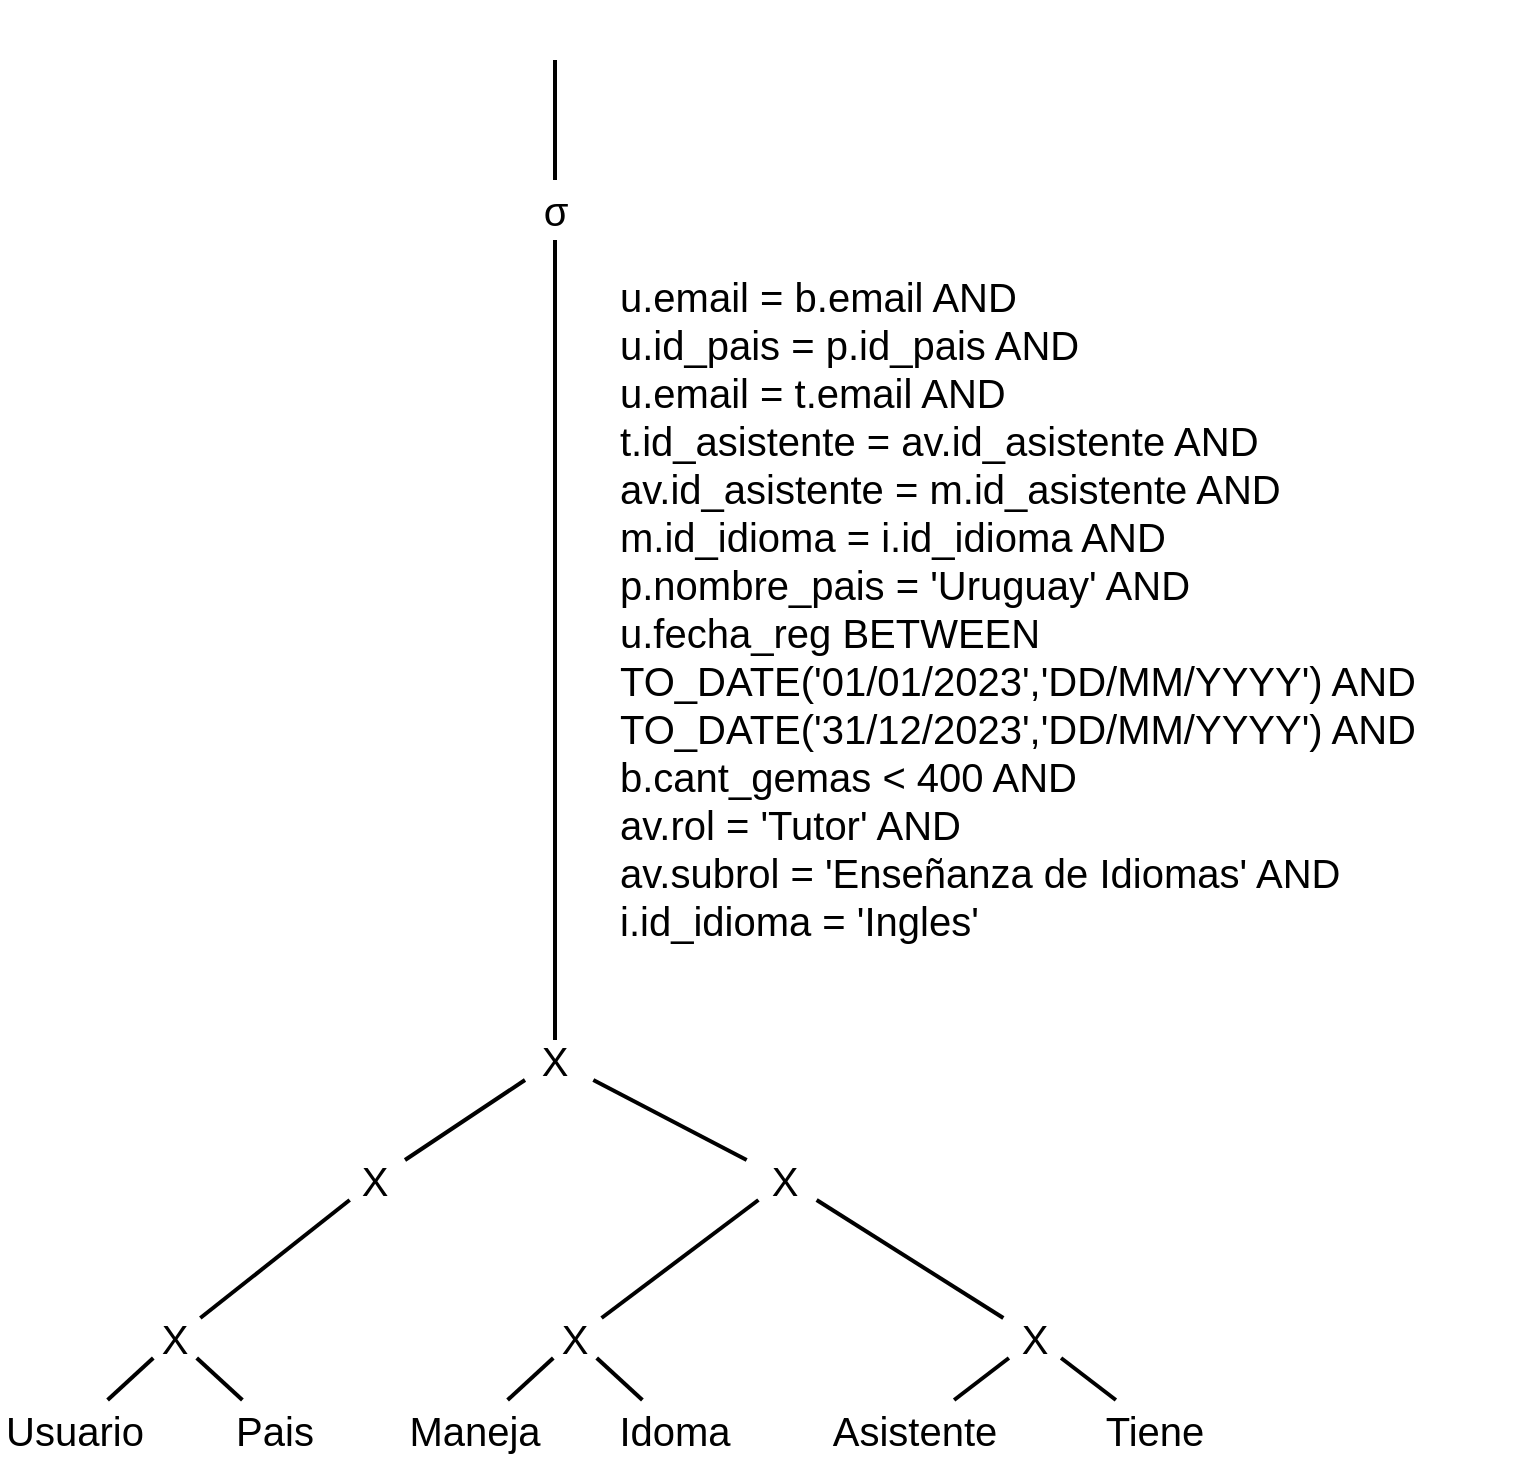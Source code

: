<mxfile>
    <diagram id="059GvJmHbXQo-wkEY5yP" name="Page-1">
        <mxGraphModel dx="2131" dy="1631" grid="1" gridSize="10" guides="1" tooltips="1" connect="1" arrows="1" fold="1" page="1" pageScale="1" pageWidth="850" pageHeight="1100" math="0" shadow="0">
            <root>
                <mxCell id="0"/>
                <mxCell id="1" parent="0"/>
                <mxCell id="11" style="edgeStyle=none;shape=connector;rounded=1;html=1;labelBackgroundColor=default;strokeColor=default;strokeWidth=2;fontFamily=Helvetica;fontSize=20;fontColor=default;endArrow=none;endFill=0;" edge="1" parent="1" source="3" target="9">
                    <mxGeometry relative="1" as="geometry"/>
                </mxCell>
                <mxCell id="3" value="Idoma" style="text;html=1;strokeColor=none;fillColor=none;align=center;verticalAlign=middle;whiteSpace=wrap;rounded=0;fontSize=20;" vertex="1" parent="1">
                    <mxGeometry x="345" y="885" width="75" height="30" as="geometry"/>
                </mxCell>
                <mxCell id="10" style="edgeStyle=none;html=1;endArrow=none;endFill=0;strokeWidth=2;fontSize=20;" edge="1" parent="1" source="4" target="9">
                    <mxGeometry relative="1" as="geometry"/>
                </mxCell>
                <mxCell id="4" value="Maneja" style="text;html=1;strokeColor=none;fillColor=none;align=center;verticalAlign=middle;whiteSpace=wrap;rounded=0;fontSize=20;" vertex="1" parent="1">
                    <mxGeometry x="245" y="885" width="75" height="30" as="geometry"/>
                </mxCell>
                <mxCell id="16" style="edgeStyle=none;shape=connector;rounded=1;html=1;labelBackgroundColor=default;strokeColor=default;strokeWidth=2;fontFamily=Helvetica;fontSize=20;fontColor=default;endArrow=none;endFill=0;" edge="1" parent="1" source="5" target="15">
                    <mxGeometry relative="1" as="geometry"/>
                </mxCell>
                <mxCell id="5" value="Asistente" style="text;html=1;strokeColor=none;fillColor=none;align=center;verticalAlign=middle;whiteSpace=wrap;rounded=0;fontSize=20;" vertex="1" parent="1">
                    <mxGeometry x="465" y="885" width="75" height="30" as="geometry"/>
                </mxCell>
                <mxCell id="17" style="edgeStyle=none;shape=connector;rounded=1;html=1;labelBackgroundColor=default;strokeColor=default;strokeWidth=2;fontFamily=Helvetica;fontSize=20;fontColor=default;endArrow=none;endFill=0;" edge="1" parent="1" source="6" target="15">
                    <mxGeometry relative="1" as="geometry"/>
                </mxCell>
                <mxCell id="6" value="Tiene" style="text;html=1;strokeColor=none;fillColor=none;align=center;verticalAlign=middle;whiteSpace=wrap;rounded=0;fontSize=20;" vertex="1" parent="1">
                    <mxGeometry x="585" y="885" width="75" height="30" as="geometry"/>
                </mxCell>
                <mxCell id="13" style="edgeStyle=none;shape=connector;rounded=1;html=1;labelBackgroundColor=default;strokeColor=default;strokeWidth=2;fontFamily=Helvetica;fontSize=20;fontColor=default;endArrow=none;endFill=0;" edge="1" parent="1" source="7" target="12">
                    <mxGeometry relative="1" as="geometry"/>
                </mxCell>
                <mxCell id="7" value="Usuario" style="text;html=1;strokeColor=none;fillColor=none;align=center;verticalAlign=middle;whiteSpace=wrap;rounded=0;fontSize=20;" vertex="1" parent="1">
                    <mxGeometry x="45" y="885" width="75" height="30" as="geometry"/>
                </mxCell>
                <mxCell id="14" style="edgeStyle=none;shape=connector;rounded=1;html=1;labelBackgroundColor=default;strokeColor=default;strokeWidth=2;fontFamily=Helvetica;fontSize=20;fontColor=default;endArrow=none;endFill=0;" edge="1" parent="1" source="8" target="12">
                    <mxGeometry relative="1" as="geometry">
                        <mxPoint x="125.0" y="845.0" as="targetPoint"/>
                    </mxGeometry>
                </mxCell>
                <mxCell id="8" value="Pais" style="text;html=1;strokeColor=none;fillColor=none;align=center;verticalAlign=middle;whiteSpace=wrap;rounded=0;fontSize=20;" vertex="1" parent="1">
                    <mxGeometry x="145" y="885" width="75" height="30" as="geometry"/>
                </mxCell>
                <mxCell id="25" style="edgeStyle=none;shape=connector;rounded=1;html=1;labelBackgroundColor=default;strokeColor=default;strokeWidth=2;fontFamily=Helvetica;fontSize=20;fontColor=default;endArrow=none;endFill=0;" edge="1" parent="1" source="9" target="19">
                    <mxGeometry relative="1" as="geometry"/>
                </mxCell>
                <mxCell id="9" value="X" style="text;html=1;strokeColor=none;fillColor=none;align=center;verticalAlign=middle;whiteSpace=wrap;rounded=0;fontSize=20;" vertex="1" parent="1">
                    <mxGeometry x="295" y="844" width="75" height="20" as="geometry"/>
                </mxCell>
                <mxCell id="24" style="edgeStyle=none;shape=connector;rounded=1;html=1;labelBackgroundColor=default;strokeColor=default;strokeWidth=2;fontFamily=Helvetica;fontSize=20;fontColor=default;endArrow=none;endFill=0;" edge="1" parent="1" source="12" target="18">
                    <mxGeometry relative="1" as="geometry"/>
                </mxCell>
                <mxCell id="12" value="X" style="text;html=1;strokeColor=none;fillColor=none;align=center;verticalAlign=middle;whiteSpace=wrap;rounded=0;fontSize=20;" vertex="1" parent="1">
                    <mxGeometry x="95" y="844" width="75" height="20" as="geometry"/>
                </mxCell>
                <mxCell id="20" style="edgeStyle=none;shape=connector;rounded=1;html=1;labelBackgroundColor=default;strokeColor=default;strokeWidth=2;fontFamily=Helvetica;fontSize=20;fontColor=default;endArrow=none;endFill=0;" edge="1" parent="1" source="15" target="19">
                    <mxGeometry relative="1" as="geometry"/>
                </mxCell>
                <mxCell id="15" value="X" style="text;html=1;strokeColor=none;fillColor=none;align=center;verticalAlign=middle;whiteSpace=wrap;rounded=0;fontSize=20;" vertex="1" parent="1">
                    <mxGeometry x="525" y="844" width="75" height="20" as="geometry"/>
                </mxCell>
                <mxCell id="27" style="edgeStyle=none;shape=connector;rounded=1;html=1;labelBackgroundColor=default;strokeColor=default;strokeWidth=2;fontFamily=Helvetica;fontSize=20;fontColor=default;endArrow=none;endFill=0;" edge="1" parent="1" source="18" target="26">
                    <mxGeometry relative="1" as="geometry"/>
                </mxCell>
                <mxCell id="18" value="X" style="text;html=1;strokeColor=none;fillColor=none;align=center;verticalAlign=middle;whiteSpace=wrap;rounded=0;fontSize=20;" vertex="1" parent="1">
                    <mxGeometry x="195" y="765" width="75" height="20" as="geometry"/>
                </mxCell>
                <mxCell id="28" style="edgeStyle=none;shape=connector;rounded=1;html=1;labelBackgroundColor=default;strokeColor=default;strokeWidth=2;fontFamily=Helvetica;fontSize=20;fontColor=default;endArrow=none;endFill=0;" edge="1" parent="1" source="19" target="26">
                    <mxGeometry relative="1" as="geometry"/>
                </mxCell>
                <mxCell id="19" value="X" style="text;html=1;strokeColor=none;fillColor=none;align=center;verticalAlign=middle;whiteSpace=wrap;rounded=0;fontSize=20;" vertex="1" parent="1">
                    <mxGeometry x="400" y="765" width="75" height="20" as="geometry"/>
                </mxCell>
                <mxCell id="30" style="edgeStyle=none;shape=connector;rounded=1;html=1;labelBackgroundColor=default;strokeColor=default;strokeWidth=2;fontFamily=Helvetica;fontSize=20;fontColor=default;endArrow=none;endFill=0;" edge="1" parent="1" source="26" target="29">
                    <mxGeometry relative="1" as="geometry"/>
                </mxCell>
                <mxCell id="26" value="X" style="text;html=1;strokeColor=none;fillColor=none;align=center;verticalAlign=middle;whiteSpace=wrap;rounded=0;fontSize=20;" vertex="1" parent="1">
                    <mxGeometry x="285" y="705" width="75" height="20" as="geometry"/>
                </mxCell>
                <mxCell id="37" style="edgeStyle=none;shape=connector;rounded=1;html=1;labelBackgroundColor=default;strokeColor=default;strokeWidth=2;fontFamily=Helvetica;fontSize=20;fontColor=#FFFFFF;endArrow=none;endFill=0;" edge="1" parent="1" source="29" target="34">
                    <mxGeometry relative="1" as="geometry"/>
                </mxCell>
                <mxCell id="29" value="σ " style="text;html=1;strokeColor=none;fillColor=none;align=center;verticalAlign=middle;whiteSpace=wrap;rounded=0;fontFamily=Helvetica;fontSize=20;fontColor=default;" vertex="1" parent="1">
                    <mxGeometry x="292.5" y="275" width="60" height="30" as="geometry"/>
                </mxCell>
                <mxCell id="31" value="&lt;font style=&quot;font-size: 20px;&quot;&gt;u.email = b.email AND&lt;br&gt;u.id_pais = p.id_pais AND&lt;br&gt;u.email = t.email AND&lt;br&gt;t.id_asistente = av.id_asistente AND&lt;br&gt;av.id_asistente = m.id_asistente AND&lt;br&gt;m.id_idioma = i.id_idioma AND&lt;br&gt;p.nombre_pais = 'Uruguay' AND&lt;br&gt;u.fecha_reg BETWEEN TO_DATE('01/01/2023','DD/MM/YYYY') AND TO_DATE('31/12/2023','DD/MM/YYYY') AND&lt;br&gt;b.cant_gemas &amp;lt; 400 AND&lt;br&gt;av.rol = 'Tutor' AND&lt;br&gt;av.subrol = 'Enseñanza de Idiomas' AND&lt;br&gt;i.id_idioma = 'Ingles'&lt;br&gt;&lt;/font&gt;" style="text;html=1;strokeColor=none;fillColor=none;align=left;verticalAlign=top;whiteSpace=wrap;rounded=0;fontFamily=Helvetica;fontSize=20;fontColor=default;" vertex="1" parent="1">
                    <mxGeometry x="353" y="315" width="452" height="400" as="geometry"/>
                </mxCell>
                <mxCell id="34" value="π " style="text;html=1;strokeColor=none;fillColor=none;align=center;verticalAlign=middle;whiteSpace=wrap;rounded=0;labelBackgroundColor=none;fontFamily=Helvetica;fontSize=20;fontColor=#FFFFFF;" vertex="1" parent="1">
                    <mxGeometry x="292.5" y="185" width="60" height="30" as="geometry"/>
                </mxCell>
                <mxCell id="38" value="u.nombre" style="text;html=1;strokeColor=none;fillColor=none;align=center;verticalAlign=middle;whiteSpace=wrap;rounded=0;labelBackgroundColor=none;fontFamily=Helvetica;fontSize=20;fontColor=#FFFFFF;" vertex="1" parent="1">
                    <mxGeometry x="360" y="185" width="60" height="30" as="geometry"/>
                </mxCell>
            </root>
        </mxGraphModel>
    </diagram>
</mxfile>